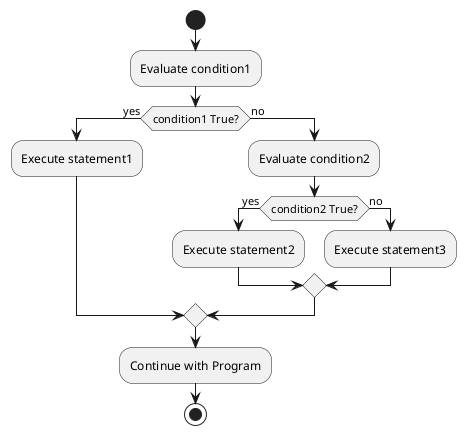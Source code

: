 @startuml
start

:Evaluate condition1;
if (condition1 True?) then (yes)
    :Execute statement1;
else (no)
    :Evaluate condition2;
    if (condition2 True?) then (yes)
        :Execute statement2;
    else (no)
        :Execute statement3;
    endif
endif

:Continue with Program;

stop
@enduml